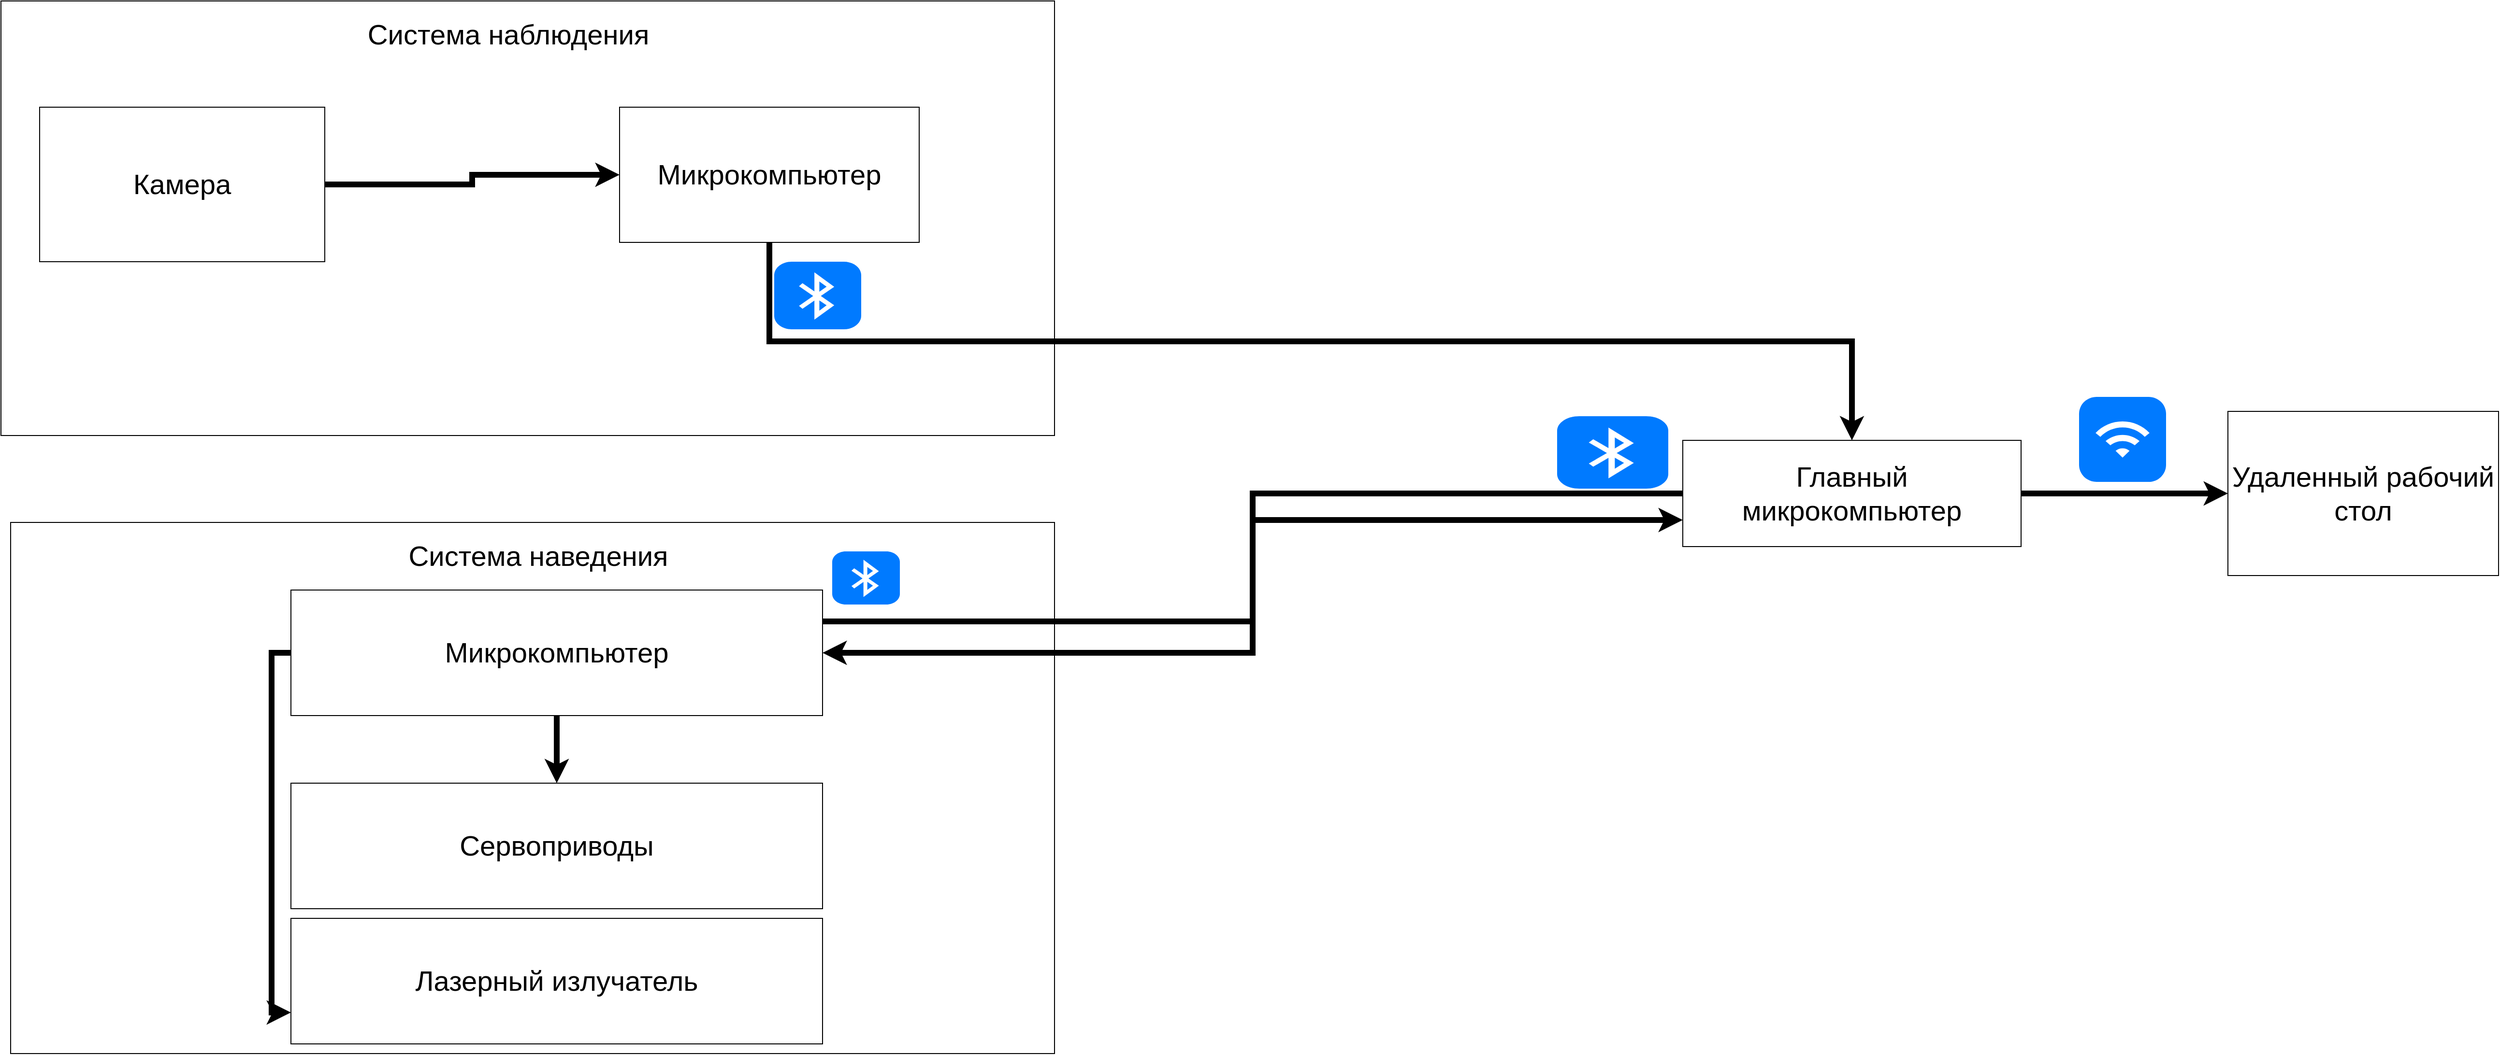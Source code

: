 <mxfile version="16.5.2" type="google"><diagram id="5y9uNctyvhKzmzOS3eaQ" name="Page-1"><mxGraphModel dx="4382" dy="1905" grid="1" gridSize="10" guides="1" tooltips="1" connect="1" arrows="1" fold="1" page="1" pageScale="1" pageWidth="827" pageHeight="1169" math="0" shadow="0"><root><mxCell id="0"/><mxCell id="1" parent="0"/><mxCell id="7tSC7KR-vD_0g5tbEwnJ-1" value="" style="rounded=0;whiteSpace=wrap;html=1;fillColor=none;" vertex="1" parent="1"><mxGeometry x="-640" y="560" width="1080" height="550" as="geometry"/></mxCell><mxCell id="7tSC7KR-vD_0g5tbEwnJ-2" value="&lt;font style=&quot;font-size: 29px&quot;&gt;Система наведения&amp;nbsp;&lt;/font&gt;" style="text;html=1;strokeColor=none;fillColor=none;align=center;verticalAlign=middle;whiteSpace=wrap;rounded=0;" vertex="1" parent="1"><mxGeometry x="-260" y="560" width="340" height="70" as="geometry"/></mxCell><mxCell id="7tSC7KR-vD_0g5tbEwnJ-4" value="Сервоприводы" style="rounded=0;whiteSpace=wrap;html=1;fontSize=29;fillColor=none;" vertex="1" parent="1"><mxGeometry x="-350" y="830" width="550" height="130" as="geometry"/></mxCell><mxCell id="7tSC7KR-vD_0g5tbEwnJ-5" value="Лазерный излучатель" style="rounded=0;whiteSpace=wrap;html=1;fontSize=29;fillColor=none;" vertex="1" parent="1"><mxGeometry x="-350" y="970" width="550" height="130" as="geometry"/></mxCell><mxCell id="7tSC7KR-vD_0g5tbEwnJ-6" value="" style="rounded=0;whiteSpace=wrap;html=1;fontSize=29;fillColor=none;" vertex="1" parent="1"><mxGeometry x="-650" y="20" width="1090" height="450" as="geometry"/></mxCell><mxCell id="7tSC7KR-vD_0g5tbEwnJ-13" style="edgeStyle=orthogonalEdgeStyle;rounded=0;orthogonalLoop=1;jettySize=auto;html=1;exitX=1;exitY=0.5;exitDx=0;exitDy=0;fontSize=29;strokeWidth=6;" edge="1" parent="1" source="7tSC7KR-vD_0g5tbEwnJ-7" target="7tSC7KR-vD_0g5tbEwnJ-9"><mxGeometry relative="1" as="geometry"/></mxCell><mxCell id="7tSC7KR-vD_0g5tbEwnJ-7" value="Камера" style="rounded=0;whiteSpace=wrap;html=1;fontSize=29;fillColor=none;" vertex="1" parent="1"><mxGeometry x="-610" y="130" width="295" height="160" as="geometry"/></mxCell><mxCell id="7tSC7KR-vD_0g5tbEwnJ-8" value="Система наблюдения" style="text;html=1;strokeColor=none;fillColor=none;align=center;verticalAlign=middle;whiteSpace=wrap;rounded=0;fontSize=29;" vertex="1" parent="1"><mxGeometry x="-550" y="40" width="850" height="30" as="geometry"/></mxCell><mxCell id="7tSC7KR-vD_0g5tbEwnJ-18" style="edgeStyle=orthogonalEdgeStyle;rounded=0;orthogonalLoop=1;jettySize=auto;html=1;exitX=0.5;exitY=1;exitDx=0;exitDy=0;fontSize=29;strokeWidth=6;" edge="1" parent="1" source="7tSC7KR-vD_0g5tbEwnJ-9" target="7tSC7KR-vD_0g5tbEwnJ-10"><mxGeometry relative="1" as="geometry"/></mxCell><mxCell id="7tSC7KR-vD_0g5tbEwnJ-9" value="Микрокомпьютер" style="rounded=0;whiteSpace=wrap;html=1;fontSize=29;fillColor=none;" vertex="1" parent="1"><mxGeometry x="-10" y="130" width="310" height="140" as="geometry"/></mxCell><mxCell id="7tSC7KR-vD_0g5tbEwnJ-12" style="edgeStyle=orthogonalEdgeStyle;rounded=0;orthogonalLoop=1;jettySize=auto;html=1;exitX=1;exitY=0.5;exitDx=0;exitDy=0;fontSize=29;strokeWidth=6;startArrow=none;" edge="1" parent="1" source="7tSC7KR-vD_0g5tbEwnJ-10" target="7tSC7KR-vD_0g5tbEwnJ-11"><mxGeometry relative="1" as="geometry"><mxPoint x="1530" y="530" as="sourcePoint"/></mxGeometry></mxCell><mxCell id="7tSC7KR-vD_0g5tbEwnJ-22" style="edgeStyle=orthogonalEdgeStyle;rounded=0;orthogonalLoop=1;jettySize=auto;html=1;exitX=0;exitY=0.5;exitDx=0;exitDy=0;entryX=1;entryY=0.5;entryDx=0;entryDy=0;fontSize=29;strokeWidth=6;" edge="1" parent="1" source="7tSC7KR-vD_0g5tbEwnJ-10" target="7tSC7KR-vD_0g5tbEwnJ-21"><mxGeometry relative="1" as="geometry"/></mxCell><mxCell id="7tSC7KR-vD_0g5tbEwnJ-10" value="Главный микрокомпьютер" style="rounded=0;whiteSpace=wrap;html=1;fontSize=29;fillColor=none;" vertex="1" parent="1"><mxGeometry x="1090" y="475" width="350" height="110" as="geometry"/></mxCell><mxCell id="7tSC7KR-vD_0g5tbEwnJ-11" value="Удаленный рабочий стол" style="rounded=0;whiteSpace=wrap;html=1;fontSize=29;fillColor=none;" vertex="1" parent="1"><mxGeometry x="1654" y="445" width="280" height="170" as="geometry"/></mxCell><mxCell id="7tSC7KR-vD_0g5tbEwnJ-16" value="" style="html=1;strokeWidth=1;shadow=0;dashed=0;shape=mxgraph.ios7.misc.wifi;fillColor=#007AFF;strokeColor=none;buttonText=;strokeColor2=#222222;fontColor=#222222;fontSize=8;verticalLabelPosition=bottom;verticalAlign=top;align=center;sketch=0;" vertex="1" parent="1"><mxGeometry x="1500" y="430" width="90" height="88" as="geometry"/></mxCell><mxCell id="7tSC7KR-vD_0g5tbEwnJ-17" value="" style="html=1;strokeWidth=1;shadow=0;dashed=0;shape=mxgraph.ios7.misc.bluetooth;fillColor=#007AFF;strokeColor=none;buttonText=;strokeColor2=#222222;fontColor=#222222;fontSize=8;verticalLabelPosition=bottom;verticalAlign=top;align=center;sketch=0;" vertex="1" parent="1"><mxGeometry x="150" y="290" width="90" height="70" as="geometry"/></mxCell><mxCell id="7tSC7KR-vD_0g5tbEwnJ-24" style="edgeStyle=orthogonalEdgeStyle;rounded=0;orthogonalLoop=1;jettySize=auto;html=1;exitX=0.5;exitY=1;exitDx=0;exitDy=0;entryX=0.5;entryY=0;entryDx=0;entryDy=0;fontSize=29;strokeWidth=6;" edge="1" parent="1" source="7tSC7KR-vD_0g5tbEwnJ-21" target="7tSC7KR-vD_0g5tbEwnJ-4"><mxGeometry relative="1" as="geometry"/></mxCell><mxCell id="7tSC7KR-vD_0g5tbEwnJ-25" style="edgeStyle=orthogonalEdgeStyle;rounded=0;orthogonalLoop=1;jettySize=auto;html=1;exitX=0;exitY=0.5;exitDx=0;exitDy=0;entryX=0;entryY=0.75;entryDx=0;entryDy=0;fontSize=29;strokeWidth=6;" edge="1" parent="1" source="7tSC7KR-vD_0g5tbEwnJ-21" target="7tSC7KR-vD_0g5tbEwnJ-5"><mxGeometry relative="1" as="geometry"/></mxCell><mxCell id="7tSC7KR-vD_0g5tbEwnJ-26" style="edgeStyle=orthogonalEdgeStyle;rounded=0;orthogonalLoop=1;jettySize=auto;html=1;exitX=1;exitY=0.25;exitDx=0;exitDy=0;entryX=0;entryY=0.75;entryDx=0;entryDy=0;fontSize=29;strokeWidth=6;" edge="1" parent="1" source="7tSC7KR-vD_0g5tbEwnJ-21" target="7tSC7KR-vD_0g5tbEwnJ-10"><mxGeometry relative="1" as="geometry"/></mxCell><mxCell id="7tSC7KR-vD_0g5tbEwnJ-21" value="Микрокомпьютер" style="rounded=0;whiteSpace=wrap;html=1;fontSize=29;fillColor=none;" vertex="1" parent="1"><mxGeometry x="-350" y="630" width="550" height="130" as="geometry"/></mxCell><mxCell id="7tSC7KR-vD_0g5tbEwnJ-23" value="" style="html=1;strokeWidth=1;shadow=0;dashed=0;shape=mxgraph.ios7.misc.bluetooth;fillColor=#007AFF;strokeColor=none;buttonText=;strokeColor2=#222222;fontColor=#222222;fontSize=8;verticalLabelPosition=bottom;verticalAlign=top;align=center;sketch=0;" vertex="1" parent="1"><mxGeometry x="960" y="450" width="115" height="75" as="geometry"/></mxCell><mxCell id="7tSC7KR-vD_0g5tbEwnJ-27" value="" style="html=1;strokeWidth=1;shadow=0;dashed=0;shape=mxgraph.ios7.misc.bluetooth;fillColor=#007AFF;strokeColor=none;buttonText=;strokeColor2=#222222;fontColor=#222222;fontSize=8;verticalLabelPosition=bottom;verticalAlign=top;align=center;sketch=0;" vertex="1" parent="1"><mxGeometry x="210" y="590" width="70" height="55" as="geometry"/></mxCell></root></mxGraphModel></diagram></mxfile>